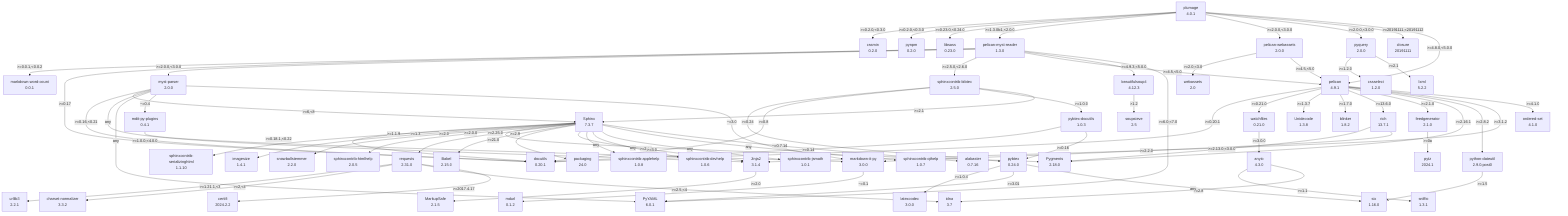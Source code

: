 flowchart TD
    classDef missing stroke-dasharray: 5
    alabaster["alabaster\n0.7.16"]
    anyio["anyio\n4.3.0"]
    babel["Babel\n2.15.0"]
    beautifulsoup4["beautifulsoup4\n4.12.3"]
    blinker["blinker\n1.8.2"]
    certifi["certifi\n2024.2.2"]
    charset-normalizer["charset-normalizer\n3.3.2"]
    closure["closure\n20191111"]
    cssmin["cssmin\n0.2.0"]
    cssselect["cssselect\n1.2.0"]
    docutils["docutils\n0.20.1"]
    feedgenerator["feedgenerator\n2.1.0"]
    idna["idna\n3.7"]
    imagesize["imagesize\n1.4.1"]
    jinja2["Jinja2\n3.1.4"]
    latexcodec["latexcodec\n3.0.0"]
    libsass["libsass\n0.23.0"]
    lxml["lxml\n5.2.2"]
    markdown-it-py["markdown-it-py\n3.0.0"]
    markdown-word-count["markdown-word-count\n0.0.1"]
    markupsafe["MarkupSafe\n2.1.5"]
    mdit-py-plugins["mdit-py-plugins\n0.4.1"]
    mdurl["mdurl\n0.1.2"]
    myst-parser["myst-parser\n2.0.0"]
    ordered-set["ordered-set\n4.1.0"]
    packaging["packaging\n24.0"]
    pelican-myst-reader["pelican-myst-reader\n1.3.0"]
    pelican-webassets["pelican-webassets\n2.0.0"]
    pelican["pelican\n4.9.1"]
    plumage["plumage\n4.0.1"]
    pybtex-docutils["pybtex-docutils\n1.0.3"]
    pybtex["pybtex\n0.24.0"]
    pygments["Pygments\n2.18.0"]
    pynpm["pynpm\n0.2.0"]
    pyquery["pyquery\n2.0.0"]
    python-dateutil["python-dateutil\n2.9.0.post0"]
    pytz["pytz\n2024.1"]
    pyyaml["PyYAML\n6.0.1"]
    requests["requests\n2.31.0"]
    rich["rich\n13.7.1"]
    six["six\n1.16.0"]
    sniffio["sniffio\n1.3.1"]
    snowballstemmer["snowballstemmer\n2.2.0"]
    soupsieve["soupsieve\n2.5"]
    sphinx["Sphinx\n7.3.7"]
    sphinxcontrib-applehelp["sphinxcontrib-applehelp\n1.0.8"]
    sphinxcontrib-bibtex["sphinxcontrib-bibtex\n2.5.0"]
    sphinxcontrib-devhelp["sphinxcontrib-devhelp\n1.0.6"]
    sphinxcontrib-htmlhelp["sphinxcontrib-htmlhelp\n2.0.5"]
    sphinxcontrib-jsmath["sphinxcontrib-jsmath\n1.0.1"]
    sphinxcontrib-qthelp["sphinxcontrib-qthelp\n1.0.7"]
    sphinxcontrib-serializinghtml["sphinxcontrib-serializinghtml\n1.1.10"]
    unidecode["Unidecode\n1.3.8"]
    urllib3["urllib3\n2.2.1"]
    watchfiles["watchfiles\n0.21.0"]
    webassets["webassets\n2.0"]
    anyio -- ">=1.1" --> sniffio
    anyio -- ">=2.8" --> idna
    beautifulsoup4 -- ">1.2" --> soupsieve
    feedgenerator -- ">=0a" --> pytz
    jinja2 -- ">=2.0" --> markupsafe
    markdown-it-py -- "~=0.1" --> mdurl
    mdit-py-plugins -- ">=1.0.0,<4.0.0" --> markdown-it-py
    myst-parser -- ">=0.16,<0.21" --> docutils
    myst-parser -- ">=6,<8" --> sphinx
    myst-parser -- "any" --> jinja2
    myst-parser -- "any" --> pyyaml
    myst-parser -- "~=0.4" --> mdit-py-plugins
    myst-parser -- "~=3.0" --> markdown-it-py
    pelican -- ">=0.20.1" --> docutils
    pelican -- ">=0.21.0" --> watchfiles
    pelican -- ">=1.3.7" --> unidecode
    pelican -- ">=1.7.0" --> blinker
    pelican -- ">=13.6.0" --> rich
    pelican -- ">=2.1.0" --> feedgenerator
    pelican -- ">=2.16.1" --> pygments
    pelican -- ">=2.8.2" --> python-dateutil
    pelican -- ">=3.1.2" --> jinja2
    pelican -- ">=4.1.0" --> ordered-set
    pelican-myst-reader -- ">=0.0.1,<0.0.2" --> markdown-word-count
    pelican-myst-reader -- ">=0.17" --> docutils
    pelican-myst-reader -- ">=2.0.0,<3.0.0" --> myst-parser
    pelican-myst-reader -- ">=2.5.0,<2.6.0" --> sphinxcontrib-bibtex
    pelican-myst-reader -- ">=4.5,<5.0" --> pelican
    pelican-myst-reader -- ">=4.9.3,<5.0.0" --> beautifulsoup4
    pelican-myst-reader -- ">=6.0,<7.0" --> pyyaml
    pelican-webassets -- ">=2.0,<3.0" --> webassets
    pelican-webassets -- ">=4.5,<5.0" --> pelican
    plumage -- ">=0.2.0,<0.3.0" --> cssmin
    plumage -- ">=0.2.0,<0.3.0" --> pynpm
    plumage -- ">=0.23.0,<0.24.0" --> libsass
    plumage -- ">=1.3.0b1,<2.0.0" --> pelican-myst-reader
    plumage -- ">=2.0.0,<3.0.0" --> pelican-webassets
    plumage -- ">=2.0.0,<3.0.0" --> pyquery
    plumage -- ">=20191111,<20191112" --> closure
    plumage -- ">=4.8.0,<5.0.0" --> pelican
    pybtex -- ">=1.0.4" --> latexcodec
    pybtex -- ">=3.01" --> pyyaml
    pybtex -- "any" --> six
    pybtex-docutils -- ">=0.14" --> docutils
    pybtex-docutils -- ">=0.16" --> pybtex
    pyquery -- ">=1.2.0" --> cssselect
    pyquery -- ">=2.1" --> lxml
    python-dateutil -- ">=1.5" --> six
    requests -- ">=1.21.1,<3" --> urllib3
    requests -- ">=2,<4" --> charset-normalizer
    requests -- ">=2.5,<4" --> idna
    requests -- ">=2017.4.17" --> certifi
    rich -- ">=2.13.0,<3.0.0" --> pygments
    rich -- ">=2.2.0" --> markdown-it-py
    sphinx -- ">=0.18.1,<0.22" --> docutils
    sphinx -- ">=1.1.9" --> sphinxcontrib-serializinghtml
    sphinx -- ">=1.3" --> imagesize
    sphinx -- ">=2.0" --> snowballstemmer
    sphinx -- ">=2.0.0" --> sphinxcontrib-htmlhelp
    sphinx -- ">=2.14" --> pygments
    sphinx -- ">=2.25.0" --> requests
    sphinx -- ">=2.9" --> babel
    sphinx -- ">=21.0" --> packaging
    sphinx -- ">=3.0" --> jinja2
    sphinx -- "any" --> sphinxcontrib-applehelp
    sphinx -- "any" --> sphinxcontrib-devhelp
    sphinx -- "any" --> sphinxcontrib-jsmath
    sphinx -- "any" --> sphinxcontrib-qthelp
    sphinx -- "~=0.7.14" --> alabaster
    sphinxcontrib-bibtex -- ">=0.24" --> pybtex
    sphinxcontrib-bibtex -- ">=0.8" --> docutils
    sphinxcontrib-bibtex -- ">=1.0.0" --> pybtex-docutils
    sphinxcontrib-bibtex -- ">=2.1" --> sphinx
    watchfiles -- ">=3.0.0" --> anyio